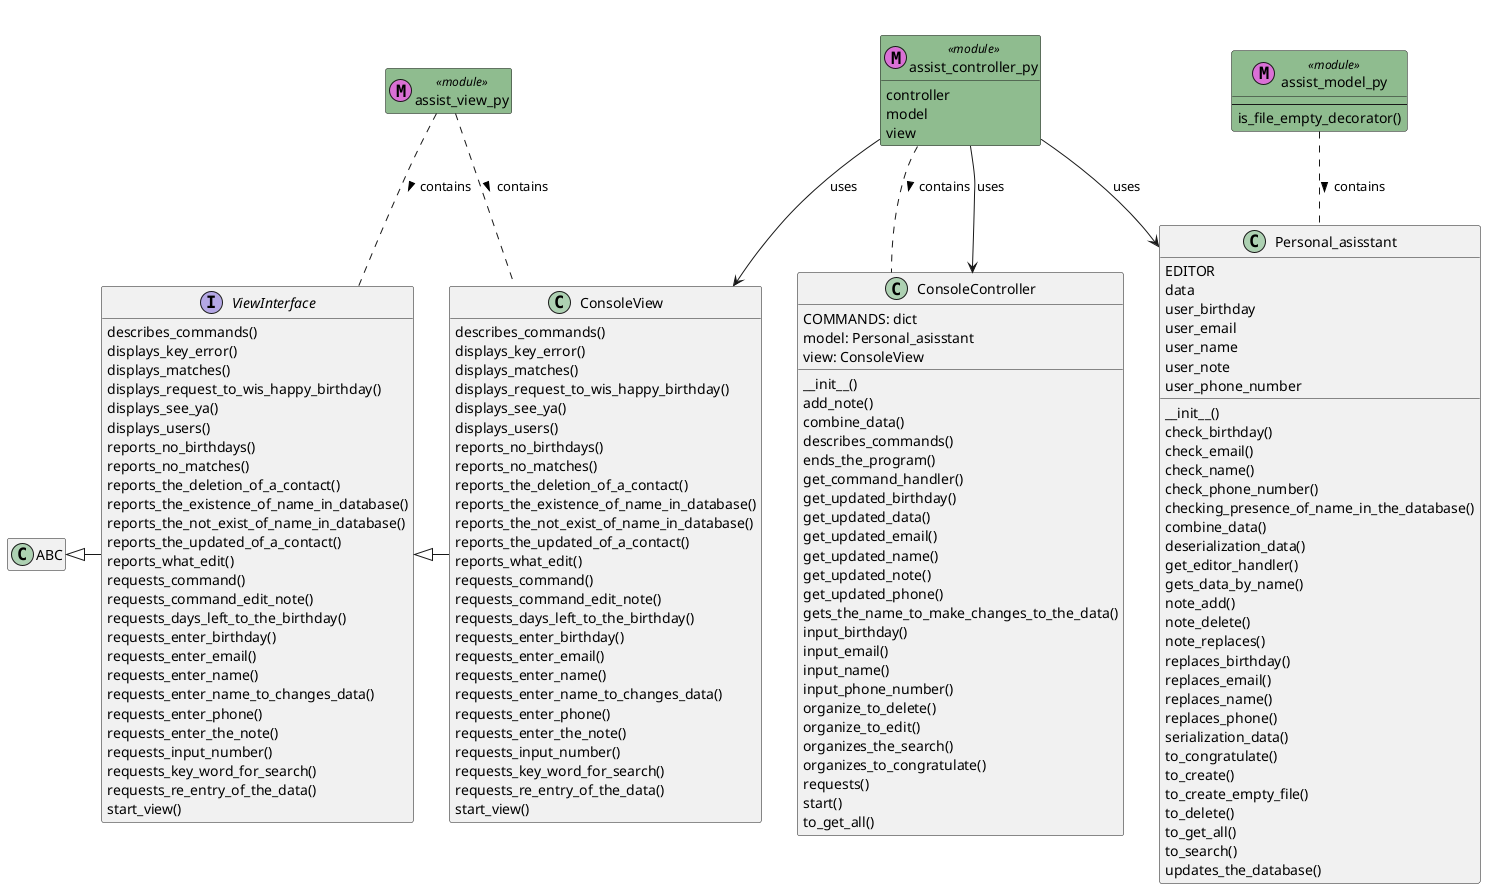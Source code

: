 @startuml
class ConsoleController {
    COMMANDS: dict
    model: Personal_asisstant
    view: ConsoleView
    __init__()
    add_note()
    combine_data()
    describes_commands()
    ends_the_program()
    get_command_handler()
    get_updated_birthday()
    get_updated_data()
    get_updated_email()
    get_updated_name()
    get_updated_note()
    get_updated_phone()
    gets_the_name_to_make_changes_to_the_data()
    input_birthday()
    input_email()
    input_name()
    input_phone_number()
    organize_to_delete()
    organize_to_edit()
    organizes_the_search()
    organizes_to_congratulate()
    requests()
    start()
    to_get_all()
}

class assist_controller_py <<module>> << (M,orchid) >> #DarkSeaGreen {
    controller
    model
    view
}

assist_controller_py .. ConsoleController : contains >
assist_controller_py --> ConsoleView : uses
assist_controller_py --> Personal_asisstant : uses
assist_controller_py --> ConsoleController : uses

center header
<size:18><font color=red>FREE PLAN LIMIT EXCEEDED</font>
<size:16><font color=red>Some names may have been redacted</font>
<size:15>Please subscribe to the affordable Pro plan
<size:15>to remove this limitation.

The <b>number of classes per diagram</b> has been exceeded
 - The number of your classes per diagram is limited in the free plan to 3
 - The number of other classes being referred to per diagram in the free plan is unlimited
 - The number of files/modules per diagram is limited in the free plan to 4
 - The number of diagrams you can save is limited in the free plan to 2

endheader
class Personal_asisstant {
    EDITOR
    data
    user_birthday
    user_email
    user_name
    user_note
    user_phone_number
    __init__()
    check_birthday()
    check_email()
    check_name()
    check_phone_number()
    checking_presence_of_name_in_the_database()
    combine_data()
    deserialization_data()
    get_editor_handler()
    gets_data_by_name()
    note_add()
    note_delete()
    note_replaces()
    replaces_birthday()
    replaces_email()
    replaces_name()
    replaces_phone()
    serialization_data()
    to_congratulate()
    to_create()
    to_create_empty_file()
    to_delete()
    to_get_all()
    to_search()
    updates_the_database()
}

class assist_model_py <<module>> << (M,orchid) >> #DarkSeaGreen {
    ---
    is_file_empty_decorator()
}

assist_model_py .. Personal_asisstant : contains >

center header
<size:18><font color=red>FREE PLAN LIMIT EXCEEDED</font>
<size:16><font color=red>Some names may have been redacted</font>
<size:15>Please subscribe to the affordable Pro plan
<size:15>to remove this limitation.

The <b>number of classes per diagram</b> has been exceeded
 - The number of your classes per diagram is limited in the free plan to 3
 - The number of other classes being referred to per diagram in the free plan is unlimited
 - The number of files/modules per diagram is limited in the free plan to 4
 - The number of diagrams you can save is limited in the free plan to 2

endheader
interface ViewInterface {
    describes_commands()
    displays_key_error()
    displays_matches()
    displays_request_to_wis_happy_birthday()
    displays_see_ya()
    displays_users()
    reports_no_birthdays()
    reports_no_matches()
    reports_the_deletion_of_a_contact()
    reports_the_existence_of_name_in_database()
    reports_the_not_exist_of_name_in_database()
    reports_the_updated_of_a_contact()
    reports_what_edit()
    requests_command()
    requests_command_edit_note()
    requests_days_left_to_the_birthday()
    requests_enter_birthday()
    requests_enter_email()
    requests_enter_name()
    requests_enter_name_to_changes_data()
    requests_enter_phone()
    requests_enter_the_note()
    requests_input_number()
    requests_key_word_for_search()
    requests_re_entry_of_the_data()
    start_view()
}

ABC <|- ViewInterface

class ConsoleView {
    describes_commands()
    displays_key_error()
    displays_matches()
    displays_request_to_wis_happy_birthday()
    displays_see_ya()
    displays_users()
    reports_no_birthdays()
    reports_no_matches()
    reports_the_deletion_of_a_contact()
    reports_the_existence_of_name_in_database()
    reports_the_not_exist_of_name_in_database()
    reports_the_updated_of_a_contact()
    reports_what_edit()
    requests_command()
    requests_command_edit_note()
    requests_days_left_to_the_birthday()
    requests_enter_birthday()
    requests_enter_email()
    requests_enter_name()
    requests_enter_name_to_changes_data()
    requests_enter_phone()
    requests_enter_the_note()
    requests_input_number()
    requests_key_word_for_search()
    requests_re_entry_of_the_data()
    start_view()
}

ViewInterface <|- ConsoleView
class assist_view_py <<module>> << (M,orchid) >> #DarkSeaGreen {
}

assist_view_py .. ViewInterface : contains >
assist_view_py .. ConsoleView : contains >

center header


endheader

hide empty members

@enduml